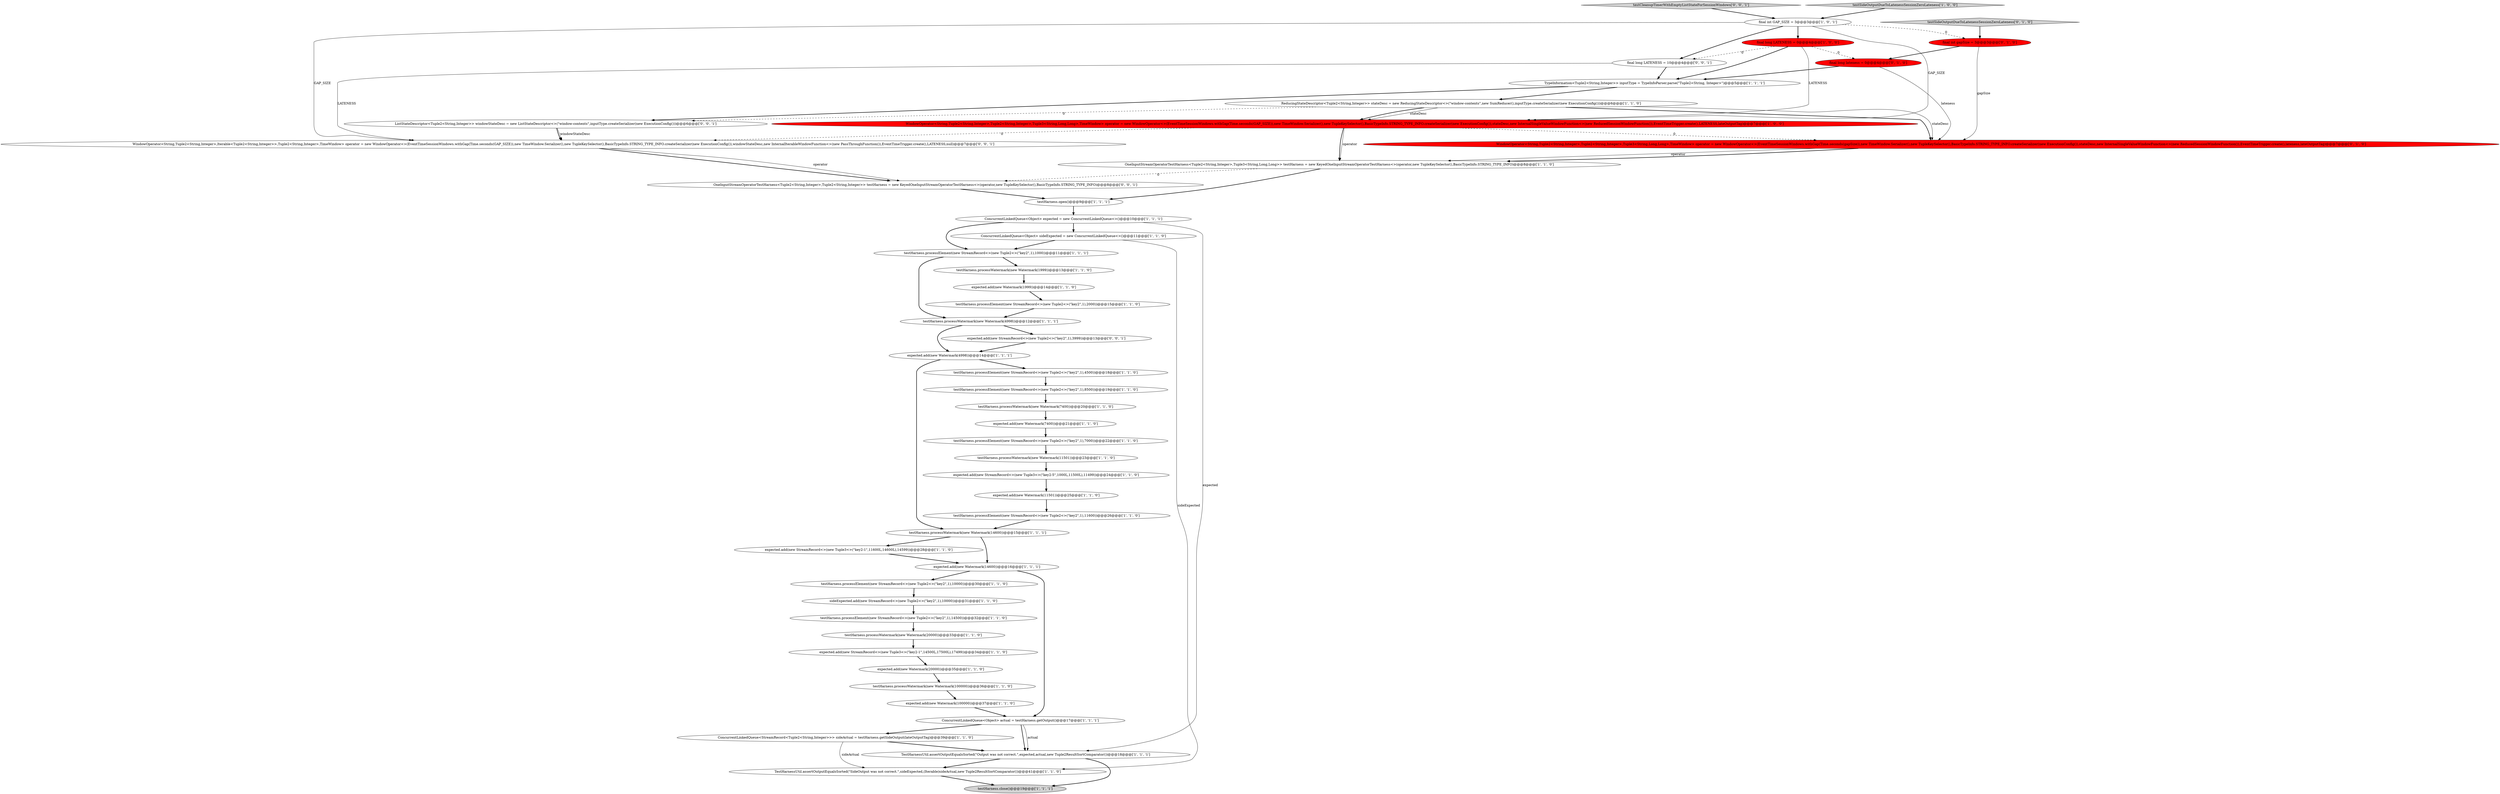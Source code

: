digraph {
50 [style = filled, label = "OneInputStreamOperatorTestHarness<Tuple2<String,Integer>,Tuple2<String,Integer>> testHarness = new KeyedOneInputStreamOperatorTestHarness<>(operator,new TupleKeySelector(),BasicTypeInfo.STRING_TYPE_INFO)@@@8@@@['0', '0', '1']", fillcolor = white, shape = ellipse image = "AAA0AAABBB3BBB"];
37 [style = filled, label = "ReducingStateDescriptor<Tuple2<String,Integer>> stateDesc = new ReducingStateDescriptor<>(\"window-contents\",new SumReducer(),inputType.createSerializer(new ExecutionConfig()))@@@6@@@['1', '1', '0']", fillcolor = white, shape = ellipse image = "AAA0AAABBB1BBB"];
2 [style = filled, label = "testHarness.processWatermark(new Watermark(1999))@@@13@@@['1', '1', '0']", fillcolor = white, shape = ellipse image = "AAA0AAABBB1BBB"];
42 [style = filled, label = "testSideOutputDueToLatenessSessionZeroLateness['0', '1', '0']", fillcolor = lightgray, shape = diamond image = "AAA0AAABBB2BBB"];
9 [style = filled, label = "expected.add(new Watermark(7400))@@@21@@@['1', '1', '0']", fillcolor = white, shape = ellipse image = "AAA0AAABBB1BBB"];
47 [style = filled, label = "ListStateDescriptor<Tuple2<String,Integer>> windowStateDesc = new ListStateDescriptor<>(\"window-contents\",inputType.createSerializer(new ExecutionConfig()))@@@6@@@['0', '0', '1']", fillcolor = white, shape = ellipse image = "AAA0AAABBB3BBB"];
35 [style = filled, label = "testHarness.processElement(new StreamRecord<>(new Tuple2<>(\"key2\",1),4500))@@@18@@@['1', '1', '0']", fillcolor = white, shape = ellipse image = "AAA0AAABBB1BBB"];
18 [style = filled, label = "expected.add(new StreamRecord<>(new Tuple3<>(\"key2-5\",1000L,11500L),11499))@@@24@@@['1', '1', '0']", fillcolor = white, shape = ellipse image = "AAA0AAABBB1BBB"];
28 [style = filled, label = "ConcurrentLinkedQueue<StreamRecord<Tuple2<String,Integer>>> sideActual = testHarness.getSideOutput(lateOutputTag)@@@39@@@['1', '1', '0']", fillcolor = white, shape = ellipse image = "AAA0AAABBB1BBB"];
19 [style = filled, label = "testHarness.processWatermark(new Watermark(100000))@@@36@@@['1', '1', '0']", fillcolor = white, shape = ellipse image = "AAA0AAABBB1BBB"];
46 [style = filled, label = "testCleanupTimerWithEmptyListStateForSessionWindows['0', '0', '1']", fillcolor = lightgray, shape = diamond image = "AAA0AAABBB3BBB"];
44 [style = filled, label = "WindowOperator<String,Tuple2<String,Integer>,Tuple2<String,Integer>,Tuple3<String,Long,Long>,TimeWindow> operator = new WindowOperator<>(EventTimeSessionWindows.withGap(Time.seconds(gapSize)),new TimeWindow.Serializer(),new TupleKeySelector(),BasicTypeInfo.STRING_TYPE_INFO.createSerializer(new ExecutionConfig()),stateDesc,new InternalSingleValueWindowFunction<>(new ReducedSessionWindowFunction()),EventTimeTrigger.create(),lateness,lateOutputTag)@@@7@@@['0', '1', '0']", fillcolor = red, shape = ellipse image = "AAA1AAABBB2BBB"];
14 [style = filled, label = "final long LATENESS = 0@@@4@@@['1', '0', '0']", fillcolor = red, shape = ellipse image = "AAA1AAABBB1BBB"];
43 [style = filled, label = "final long lateness = 0@@@4@@@['0', '1', '0']", fillcolor = red, shape = ellipse image = "AAA1AAABBB2BBB"];
23 [style = filled, label = "testSideOutputDueToLatenessSessionZeroLateness['1', '0', '0']", fillcolor = lightgray, shape = diamond image = "AAA0AAABBB1BBB"];
10 [style = filled, label = "ConcurrentLinkedQueue<Object> sideExpected = new ConcurrentLinkedQueue<>()@@@11@@@['1', '1', '0']", fillcolor = white, shape = ellipse image = "AAA0AAABBB1BBB"];
30 [style = filled, label = "testHarness.close()@@@19@@@['1', '1', '1']", fillcolor = lightgray, shape = ellipse image = "AAA0AAABBB1BBB"];
39 [style = filled, label = "sideExpected.add(new StreamRecord<>(new Tuple2<>(\"key2\",1),10000))@@@31@@@['1', '1', '0']", fillcolor = white, shape = ellipse image = "AAA0AAABBB1BBB"];
13 [style = filled, label = "expected.add(new Watermark(14600))@@@16@@@['1', '1', '1']", fillcolor = white, shape = ellipse image = "AAA0AAABBB1BBB"];
24 [style = filled, label = "TestHarnessUtil.assertOutputEqualsSorted(\"Output was not correct.\",expected,actual,new Tuple2ResultSortComparator())@@@18@@@['1', '1', '1']", fillcolor = white, shape = ellipse image = "AAA0AAABBB1BBB"];
29 [style = filled, label = "final int GAP_SIZE = 3@@@3@@@['1', '0', '1']", fillcolor = white, shape = ellipse image = "AAA0AAABBB1BBB"];
36 [style = filled, label = "ConcurrentLinkedQueue<Object> expected = new ConcurrentLinkedQueue<>()@@@10@@@['1', '1', '1']", fillcolor = white, shape = ellipse image = "AAA0AAABBB1BBB"];
33 [style = filled, label = "testHarness.processElement(new StreamRecord<>(new Tuple2<>(\"key2\",1),1000))@@@11@@@['1', '1', '1']", fillcolor = white, shape = ellipse image = "AAA0AAABBB1BBB"];
0 [style = filled, label = "testHarness.processElement(new StreamRecord<>(new Tuple2<>(\"key2\",1),2000))@@@15@@@['1', '1', '0']", fillcolor = white, shape = ellipse image = "AAA0AAABBB1BBB"];
21 [style = filled, label = "testHarness.processElement(new StreamRecord<>(new Tuple2<>(\"key2\",1),14500))@@@32@@@['1', '1', '0']", fillcolor = white, shape = ellipse image = "AAA0AAABBB1BBB"];
41 [style = filled, label = "final int gapSize = 3@@@3@@@['0', '1', '0']", fillcolor = red, shape = ellipse image = "AAA1AAABBB2BBB"];
27 [style = filled, label = "testHarness.processElement(new StreamRecord<>(new Tuple2<>(\"key2\",1),11600))@@@26@@@['1', '1', '0']", fillcolor = white, shape = ellipse image = "AAA0AAABBB1BBB"];
49 [style = filled, label = "expected.add(new StreamRecord<>(new Tuple2<>(\"key2\",1),3999))@@@13@@@['0', '0', '1']", fillcolor = white, shape = ellipse image = "AAA0AAABBB3BBB"];
5 [style = filled, label = "WindowOperator<String,Tuple2<String,Integer>,Tuple2<String,Integer>,Tuple3<String,Long,Long>,TimeWindow> operator = new WindowOperator<>(EventTimeSessionWindows.withGap(Time.seconds(GAP_SIZE)),new TimeWindow.Serializer(),new TupleKeySelector(),BasicTypeInfo.STRING_TYPE_INFO.createSerializer(new ExecutionConfig()),stateDesc,new InternalSingleValueWindowFunction<>(new ReducedSessionWindowFunction()),EventTimeTrigger.create(),LATENESS,lateOutputTag)@@@7@@@['1', '0', '0']", fillcolor = red, shape = ellipse image = "AAA1AAABBB1BBB"];
26 [style = filled, label = "expected.add(new Watermark(11501))@@@25@@@['1', '1', '0']", fillcolor = white, shape = ellipse image = "AAA0AAABBB1BBB"];
6 [style = filled, label = "testHarness.processElement(new StreamRecord<>(new Tuple2<>(\"key2\",1),8500))@@@19@@@['1', '1', '0']", fillcolor = white, shape = ellipse image = "AAA0AAABBB1BBB"];
31 [style = filled, label = "expected.add(new Watermark(4998))@@@14@@@['1', '1', '1']", fillcolor = white, shape = ellipse image = "AAA0AAABBB1BBB"];
1 [style = filled, label = "testHarness.processWatermark(new Watermark(20000))@@@33@@@['1', '1', '0']", fillcolor = white, shape = ellipse image = "AAA0AAABBB1BBB"];
25 [style = filled, label = "testHarness.processWatermark(new Watermark(11501))@@@23@@@['1', '1', '0']", fillcolor = white, shape = ellipse image = "AAA0AAABBB1BBB"];
20 [style = filled, label = "TestHarnessUtil.assertOutputEqualsSorted(\"SideOutput was not correct.\",sideExpected,(Iterable)sideActual,new Tuple2ResultSortComparator())@@@41@@@['1', '1', '0']", fillcolor = white, shape = ellipse image = "AAA0AAABBB1BBB"];
48 [style = filled, label = "WindowOperator<String,Tuple2<String,Integer>,Iterable<Tuple2<String,Integer>>,Tuple2<String,Integer>,TimeWindow> operator = new WindowOperator<>(EventTimeSessionWindows.withGap(Time.seconds(GAP_SIZE)),new TimeWindow.Serializer(),new TupleKeySelector(),BasicTypeInfo.STRING_TYPE_INFO.createSerializer(new ExecutionConfig()),windowStateDesc,new InternalIterableWindowFunction<>(new PassThroughFunction()),EventTimeTrigger.create(),LATENESS,null)@@@7@@@['0', '0', '1']", fillcolor = white, shape = ellipse image = "AAA0AAABBB3BBB"];
22 [style = filled, label = "expected.add(new StreamRecord<>(new Tuple3<>(\"key2-1\",11600L,14600L),14599))@@@28@@@['1', '1', '0']", fillcolor = white, shape = ellipse image = "AAA0AAABBB1BBB"];
15 [style = filled, label = "TypeInformation<Tuple2<String,Integer>> inputType = TypeInfoParser.parse(\"Tuple2<String, Integer>\")@@@5@@@['1', '1', '1']", fillcolor = white, shape = ellipse image = "AAA0AAABBB1BBB"];
38 [style = filled, label = "OneInputStreamOperatorTestHarness<Tuple2<String,Integer>,Tuple3<String,Long,Long>> testHarness = new KeyedOneInputStreamOperatorTestHarness<>(operator,new TupleKeySelector(),BasicTypeInfo.STRING_TYPE_INFO)@@@8@@@['1', '1', '0']", fillcolor = white, shape = ellipse image = "AAA0AAABBB1BBB"];
4 [style = filled, label = "testHarness.processElement(new StreamRecord<>(new Tuple2<>(\"key2\",1),7000))@@@22@@@['1', '1', '0']", fillcolor = white, shape = ellipse image = "AAA0AAABBB1BBB"];
11 [style = filled, label = "expected.add(new StreamRecord<>(new Tuple3<>(\"key2-1\",14500L,17500L),17499))@@@34@@@['1', '1', '0']", fillcolor = white, shape = ellipse image = "AAA0AAABBB1BBB"];
45 [style = filled, label = "final long LATENESS = 10@@@4@@@['0', '0', '1']", fillcolor = white, shape = ellipse image = "AAA0AAABBB3BBB"];
32 [style = filled, label = "expected.add(new Watermark(20000))@@@35@@@['1', '1', '0']", fillcolor = white, shape = ellipse image = "AAA0AAABBB1BBB"];
3 [style = filled, label = "testHarness.processWatermark(new Watermark(4998))@@@12@@@['1', '1', '1']", fillcolor = white, shape = ellipse image = "AAA0AAABBB1BBB"];
12 [style = filled, label = "testHarness.processWatermark(new Watermark(7400))@@@20@@@['1', '1', '0']", fillcolor = white, shape = ellipse image = "AAA0AAABBB1BBB"];
8 [style = filled, label = "ConcurrentLinkedQueue<Object> actual = testHarness.getOutput()@@@17@@@['1', '1', '1']", fillcolor = white, shape = ellipse image = "AAA0AAABBB1BBB"];
40 [style = filled, label = "expected.add(new Watermark(100000))@@@37@@@['1', '1', '0']", fillcolor = white, shape = ellipse image = "AAA0AAABBB1BBB"];
17 [style = filled, label = "expected.add(new Watermark(1999))@@@14@@@['1', '1', '0']", fillcolor = white, shape = ellipse image = "AAA0AAABBB1BBB"];
34 [style = filled, label = "testHarness.processElement(new StreamRecord<>(new Tuple2<>(\"key2\",1),10000))@@@30@@@['1', '1', '0']", fillcolor = white, shape = ellipse image = "AAA0AAABBB1BBB"];
16 [style = filled, label = "testHarness.open()@@@9@@@['1', '1', '1']", fillcolor = white, shape = ellipse image = "AAA0AAABBB1BBB"];
7 [style = filled, label = "testHarness.processWatermark(new Watermark(14600))@@@15@@@['1', '1', '1']", fillcolor = white, shape = ellipse image = "AAA0AAABBB1BBB"];
2->17 [style = bold, label=""];
0->3 [style = bold, label=""];
7->13 [style = bold, label=""];
8->24 [style = bold, label=""];
13->34 [style = bold, label=""];
8->28 [style = bold, label=""];
16->36 [style = bold, label=""];
42->41 [style = bold, label=""];
5->44 [style = dashed, label="0"];
29->5 [style = solid, label="GAP_SIZE"];
38->50 [style = dashed, label="0"];
33->3 [style = bold, label=""];
45->15 [style = bold, label=""];
4->25 [style = bold, label=""];
47->48 [style = bold, label=""];
35->6 [style = bold, label=""];
36->24 [style = solid, label="expected"];
37->44 [style = solid, label="stateDesc"];
3->31 [style = bold, label=""];
45->48 [style = solid, label="LATENESS"];
9->4 [style = bold, label=""];
18->26 [style = bold, label=""];
38->16 [style = bold, label=""];
25->18 [style = bold, label=""];
44->38 [style = solid, label="operator"];
50->16 [style = bold, label=""];
48->50 [style = bold, label=""];
37->47 [style = dashed, label="0"];
28->20 [style = solid, label="sideActual"];
11->32 [style = bold, label=""];
29->41 [style = dashed, label="0"];
32->19 [style = bold, label=""];
5->38 [style = solid, label="operator"];
12->9 [style = bold, label=""];
36->33 [style = bold, label=""];
5->38 [style = bold, label=""];
31->7 [style = bold, label=""];
44->38 [style = bold, label=""];
29->45 [style = bold, label=""];
46->29 [style = bold, label=""];
1->11 [style = bold, label=""];
24->30 [style = bold, label=""];
37->5 [style = solid, label="stateDesc"];
47->48 [style = solid, label="windowStateDesc"];
24->20 [style = bold, label=""];
37->5 [style = bold, label=""];
23->29 [style = bold, label=""];
14->5 [style = solid, label="LATENESS"];
7->22 [style = bold, label=""];
26->27 [style = bold, label=""];
39->21 [style = bold, label=""];
14->43 [style = dashed, label="0"];
17->0 [style = bold, label=""];
5->48 [style = dashed, label="0"];
31->35 [style = bold, label=""];
48->50 [style = solid, label="operator"];
43->15 [style = bold, label=""];
49->31 [style = bold, label=""];
27->7 [style = bold, label=""];
34->39 [style = bold, label=""];
21->1 [style = bold, label=""];
29->14 [style = bold, label=""];
37->44 [style = bold, label=""];
14->45 [style = dashed, label="0"];
28->24 [style = bold, label=""];
8->24 [style = solid, label="actual"];
43->44 [style = solid, label="lateness"];
14->15 [style = bold, label=""];
10->33 [style = bold, label=""];
29->48 [style = solid, label="GAP_SIZE"];
3->49 [style = bold, label=""];
10->20 [style = solid, label="sideExpected"];
19->40 [style = bold, label=""];
15->47 [style = bold, label=""];
20->30 [style = bold, label=""];
13->8 [style = bold, label=""];
15->37 [style = bold, label=""];
41->43 [style = bold, label=""];
33->2 [style = bold, label=""];
22->13 [style = bold, label=""];
41->44 [style = solid, label="gapSize"];
40->8 [style = bold, label=""];
36->10 [style = bold, label=""];
6->12 [style = bold, label=""];
}
